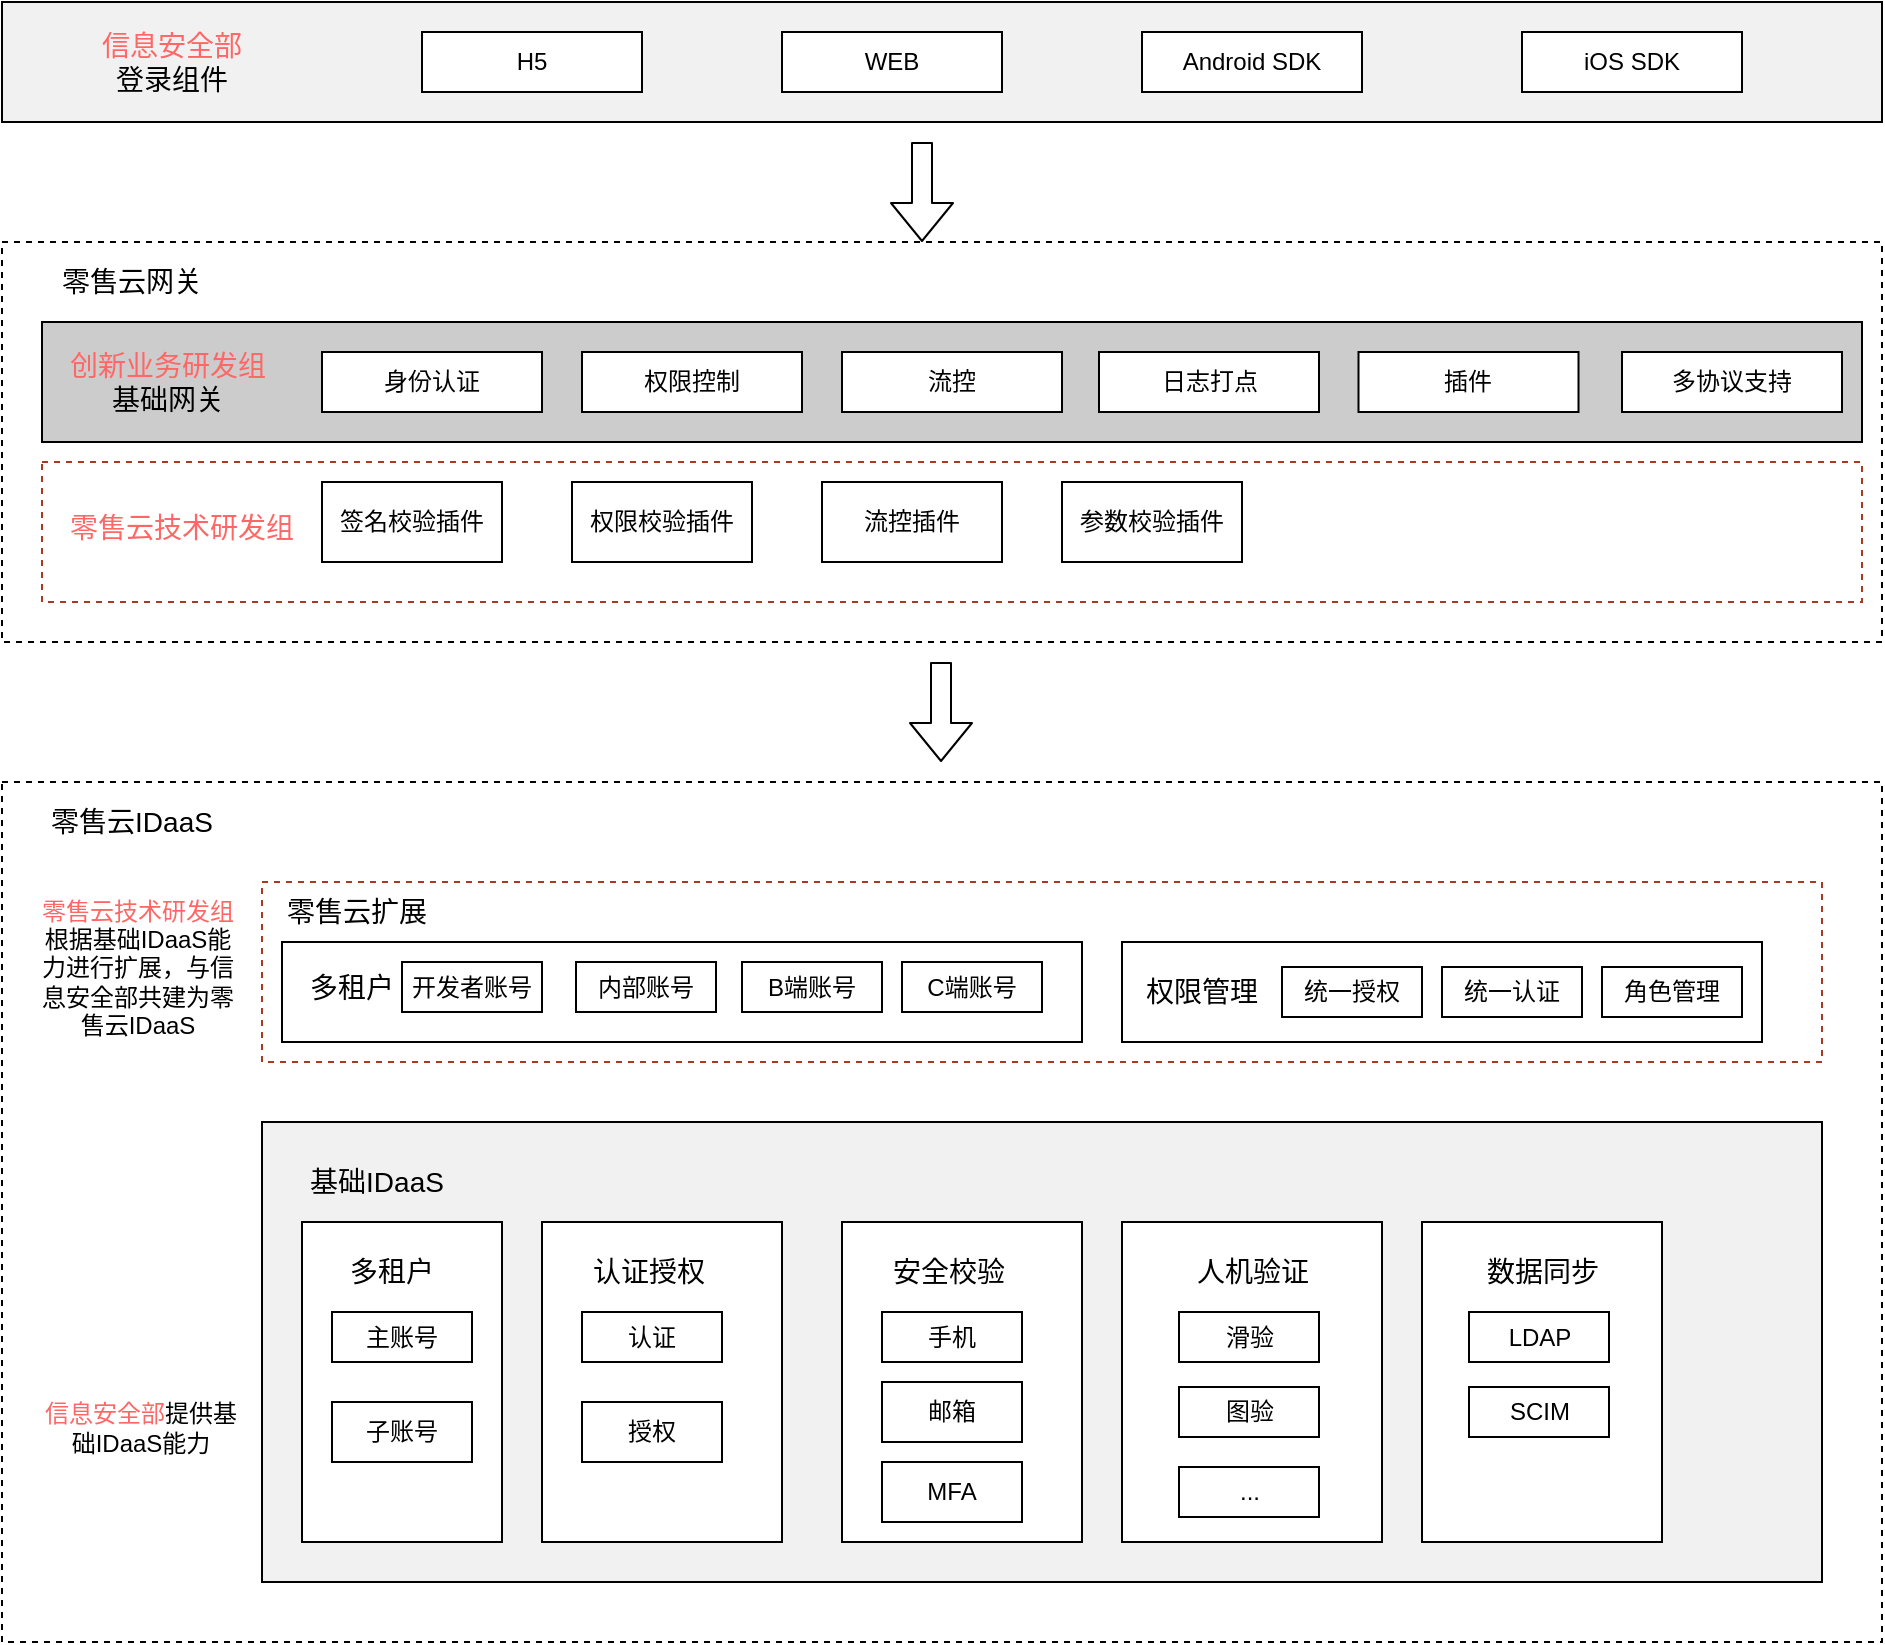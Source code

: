 <mxfile version="14.0.0" type="github">
  <diagram id="yDwkKxPdFmuVsry55Ucg" name="第 1 页">
    <mxGraphModel dx="2161" dy="714" grid="1" gridSize="10" guides="1" tooltips="1" connect="1" arrows="1" fold="1" page="1" pageScale="1" pageWidth="827" pageHeight="1169" math="0" shadow="0">
      <root>
        <mxCell id="0" />
        <mxCell id="1" parent="0" />
        <mxCell id="HAz-nXSXMQ4NGfx6ONky-98" value="" style="rounded=0;whiteSpace=wrap;html=1;fillColor=#FFFFFF;dashed=1;" vertex="1" parent="1">
          <mxGeometry x="-100" y="350" width="940" height="200" as="geometry" />
        </mxCell>
        <mxCell id="HAz-nXSXMQ4NGfx6ONky-61" value="" style="rounded=0;whiteSpace=wrap;html=1;fillColor=#FFFFFF;dashed=1;" vertex="1" parent="1">
          <mxGeometry x="-100" y="620" width="940" height="430" as="geometry" />
        </mxCell>
        <mxCell id="HAz-nXSXMQ4NGfx6ONky-42" value="" style="rounded=0;whiteSpace=wrap;html=1;dashed=1;fillColor=#FFFFFF;strokeColor=#AB3820;" vertex="1" parent="1">
          <mxGeometry x="30" y="670" width="780" height="90" as="geometry" />
        </mxCell>
        <mxCell id="HAz-nXSXMQ4NGfx6ONky-40" value="" style="rounded=0;whiteSpace=wrap;html=1;fillColor=#F2F1F2;" vertex="1" parent="1">
          <mxGeometry x="30" y="790" width="780" height="230" as="geometry" />
        </mxCell>
        <mxCell id="HAz-nXSXMQ4NGfx6ONky-17" value="" style="rounded=0;whiteSpace=wrap;html=1;" vertex="1" parent="1">
          <mxGeometry x="170" y="840" width="120" height="160" as="geometry" />
        </mxCell>
        <mxCell id="HAz-nXSXMQ4NGfx6ONky-13" value="" style="rounded=0;whiteSpace=wrap;html=1;" vertex="1" parent="1">
          <mxGeometry x="50" y="840" width="100" height="160" as="geometry" />
        </mxCell>
        <mxCell id="HAz-nXSXMQ4NGfx6ONky-8" value="主账号" style="rounded=0;whiteSpace=wrap;html=1;" vertex="1" parent="1">
          <mxGeometry x="65" y="885" width="70" height="25" as="geometry" />
        </mxCell>
        <mxCell id="HAz-nXSXMQ4NGfx6ONky-10" value="子账号" style="rounded=0;whiteSpace=wrap;html=1;" vertex="1" parent="1">
          <mxGeometry x="65" y="930" width="70" height="30" as="geometry" />
        </mxCell>
        <mxCell id="HAz-nXSXMQ4NGfx6ONky-12" value="&lt;font style=&quot;font-size: 14px&quot;&gt;多租户&lt;/font&gt;" style="text;html=1;strokeColor=none;fillColor=none;align=center;verticalAlign=middle;whiteSpace=wrap;rounded=0;" vertex="1" parent="1">
          <mxGeometry x="70" y="855" width="50" height="20" as="geometry" />
        </mxCell>
        <mxCell id="HAz-nXSXMQ4NGfx6ONky-18" value="&lt;font style=&quot;font-size: 14px&quot;&gt;认证授权&lt;/font&gt;" style="text;html=1;strokeColor=none;fillColor=none;align=center;verticalAlign=middle;whiteSpace=wrap;rounded=0;" vertex="1" parent="1">
          <mxGeometry x="190" y="855" width="67" height="20" as="geometry" />
        </mxCell>
        <mxCell id="HAz-nXSXMQ4NGfx6ONky-22" value="认证" style="rounded=0;whiteSpace=wrap;html=1;" vertex="1" parent="1">
          <mxGeometry x="190" y="885" width="70" height="25" as="geometry" />
        </mxCell>
        <mxCell id="HAz-nXSXMQ4NGfx6ONky-23" value="授权" style="rounded=0;whiteSpace=wrap;html=1;" vertex="1" parent="1">
          <mxGeometry x="190" y="930" width="70" height="30" as="geometry" />
        </mxCell>
        <mxCell id="HAz-nXSXMQ4NGfx6ONky-24" value="" style="rounded=0;whiteSpace=wrap;html=1;" vertex="1" parent="1">
          <mxGeometry x="320" y="840" width="120" height="160" as="geometry" />
        </mxCell>
        <mxCell id="HAz-nXSXMQ4NGfx6ONky-25" value="&lt;font style=&quot;font-size: 14px&quot;&gt;安全校验&lt;/font&gt;" style="text;html=1;strokeColor=none;fillColor=none;align=center;verticalAlign=middle;whiteSpace=wrap;rounded=0;" vertex="1" parent="1">
          <mxGeometry x="340" y="855" width="67" height="20" as="geometry" />
        </mxCell>
        <mxCell id="HAz-nXSXMQ4NGfx6ONky-26" value="手机" style="rounded=0;whiteSpace=wrap;html=1;" vertex="1" parent="1">
          <mxGeometry x="340" y="885" width="70" height="25" as="geometry" />
        </mxCell>
        <mxCell id="HAz-nXSXMQ4NGfx6ONky-27" value="邮箱" style="rounded=0;whiteSpace=wrap;html=1;" vertex="1" parent="1">
          <mxGeometry x="340" y="920" width="70" height="30" as="geometry" />
        </mxCell>
        <mxCell id="HAz-nXSXMQ4NGfx6ONky-28" value="MFA" style="rounded=0;whiteSpace=wrap;html=1;" vertex="1" parent="1">
          <mxGeometry x="340" y="960" width="70" height="30" as="geometry" />
        </mxCell>
        <mxCell id="HAz-nXSXMQ4NGfx6ONky-29" value="" style="rounded=0;whiteSpace=wrap;html=1;" vertex="1" parent="1">
          <mxGeometry x="460" y="840" width="130" height="160" as="geometry" />
        </mxCell>
        <mxCell id="HAz-nXSXMQ4NGfx6ONky-30" value="&lt;font style=&quot;font-size: 14px&quot;&gt;人机验证&lt;/font&gt;" style="text;html=1;strokeColor=none;fillColor=none;align=center;verticalAlign=middle;whiteSpace=wrap;rounded=0;" vertex="1" parent="1">
          <mxGeometry x="491.5" y="855" width="67" height="20" as="geometry" />
        </mxCell>
        <mxCell id="HAz-nXSXMQ4NGfx6ONky-31" value="滑验" style="rounded=0;whiteSpace=wrap;html=1;" vertex="1" parent="1">
          <mxGeometry x="488.5" y="885" width="70" height="25" as="geometry" />
        </mxCell>
        <mxCell id="HAz-nXSXMQ4NGfx6ONky-32" value="图验" style="rounded=0;whiteSpace=wrap;html=1;" vertex="1" parent="1">
          <mxGeometry x="488.5" y="922.5" width="70" height="25" as="geometry" />
        </mxCell>
        <mxCell id="HAz-nXSXMQ4NGfx6ONky-34" value="" style="rounded=0;whiteSpace=wrap;html=1;" vertex="1" parent="1">
          <mxGeometry x="610" y="840" width="120" height="160" as="geometry" />
        </mxCell>
        <mxCell id="HAz-nXSXMQ4NGfx6ONky-35" value="&lt;span style=&quot;font-size: 14px&quot;&gt;数据同步&lt;/span&gt;" style="text;html=1;strokeColor=none;fillColor=none;align=center;verticalAlign=middle;whiteSpace=wrap;rounded=0;" vertex="1" parent="1">
          <mxGeometry x="636.5" y="855" width="67" height="20" as="geometry" />
        </mxCell>
        <mxCell id="HAz-nXSXMQ4NGfx6ONky-36" value="..." style="rounded=0;whiteSpace=wrap;html=1;" vertex="1" parent="1">
          <mxGeometry x="488.5" y="962.5" width="70" height="25" as="geometry" />
        </mxCell>
        <mxCell id="HAz-nXSXMQ4NGfx6ONky-37" value="LDAP" style="rounded=0;whiteSpace=wrap;html=1;" vertex="1" parent="1">
          <mxGeometry x="633.5" y="885" width="70" height="25" as="geometry" />
        </mxCell>
        <mxCell id="HAz-nXSXMQ4NGfx6ONky-38" value="SCIM" style="rounded=0;whiteSpace=wrap;html=1;" vertex="1" parent="1">
          <mxGeometry x="633.5" y="922.5" width="70" height="25" as="geometry" />
        </mxCell>
        <mxCell id="HAz-nXSXMQ4NGfx6ONky-41" value="&lt;font style=&quot;font-size: 14px&quot;&gt;基础IDaaS&lt;/font&gt;" style="text;html=1;strokeColor=none;fillColor=none;align=center;verticalAlign=middle;whiteSpace=wrap;rounded=0;dashed=1;" vertex="1" parent="1">
          <mxGeometry x="50" y="810" width="75" height="20" as="geometry" />
        </mxCell>
        <mxCell id="HAz-nXSXMQ4NGfx6ONky-44" value="" style="rounded=0;whiteSpace=wrap;html=1;" vertex="1" parent="1">
          <mxGeometry x="40" y="700" width="400" height="50" as="geometry" />
        </mxCell>
        <mxCell id="HAz-nXSXMQ4NGfx6ONky-45" value="&lt;font style=&quot;font-size: 14px&quot;&gt;多租户&lt;/font&gt;" style="text;html=1;strokeColor=none;fillColor=none;align=center;verticalAlign=middle;whiteSpace=wrap;rounded=0;" vertex="1" parent="1">
          <mxGeometry x="50" y="712.5" width="50" height="20" as="geometry" />
        </mxCell>
        <mxCell id="HAz-nXSXMQ4NGfx6ONky-46" value="开发者账号" style="rounded=0;whiteSpace=wrap;html=1;" vertex="1" parent="1">
          <mxGeometry x="100" y="710" width="70" height="25" as="geometry" />
        </mxCell>
        <mxCell id="HAz-nXSXMQ4NGfx6ONky-47" value="B端账号" style="rounded=0;whiteSpace=wrap;html=1;" vertex="1" parent="1">
          <mxGeometry x="270" y="710" width="70" height="25" as="geometry" />
        </mxCell>
        <mxCell id="HAz-nXSXMQ4NGfx6ONky-48" value="C端账号" style="rounded=0;whiteSpace=wrap;html=1;" vertex="1" parent="1">
          <mxGeometry x="350" y="710" width="70" height="25" as="geometry" />
        </mxCell>
        <mxCell id="HAz-nXSXMQ4NGfx6ONky-49" value="内部账号" style="rounded=0;whiteSpace=wrap;html=1;" vertex="1" parent="1">
          <mxGeometry x="187" y="710" width="70" height="25" as="geometry" />
        </mxCell>
        <mxCell id="HAz-nXSXMQ4NGfx6ONky-50" value="" style="rounded=0;whiteSpace=wrap;html=1;" vertex="1" parent="1">
          <mxGeometry x="460" y="700" width="320" height="50" as="geometry" />
        </mxCell>
        <mxCell id="HAz-nXSXMQ4NGfx6ONky-51" value="&lt;font style=&quot;font-size: 14px&quot;&gt;权限管理&lt;/font&gt;" style="text;html=1;strokeColor=none;fillColor=none;align=center;verticalAlign=middle;whiteSpace=wrap;rounded=0;" vertex="1" parent="1">
          <mxGeometry x="470" y="715" width="60" height="20" as="geometry" />
        </mxCell>
        <mxCell id="HAz-nXSXMQ4NGfx6ONky-52" value="统一授权" style="rounded=0;whiteSpace=wrap;html=1;" vertex="1" parent="1">
          <mxGeometry x="540" y="712.5" width="70" height="25" as="geometry" />
        </mxCell>
        <mxCell id="HAz-nXSXMQ4NGfx6ONky-55" value="统一认证" style="rounded=0;whiteSpace=wrap;html=1;" vertex="1" parent="1">
          <mxGeometry x="620" y="712.5" width="70" height="25" as="geometry" />
        </mxCell>
        <mxCell id="HAz-nXSXMQ4NGfx6ONky-59" value="角色管理" style="rounded=0;whiteSpace=wrap;html=1;" vertex="1" parent="1">
          <mxGeometry x="700" y="712.5" width="70" height="25" as="geometry" />
        </mxCell>
        <mxCell id="HAz-nXSXMQ4NGfx6ONky-60" value="" style="rounded=0;whiteSpace=wrap;html=1;fillColor=#F2F1F2;" vertex="1" parent="1">
          <mxGeometry x="-100" y="230" width="940" height="60" as="geometry" />
        </mxCell>
        <mxCell id="HAz-nXSXMQ4NGfx6ONky-62" value="&lt;font style=&quot;font-size: 14px&quot;&gt;零售云IDaaS&lt;/font&gt;" style="text;html=1;strokeColor=none;fillColor=none;align=center;verticalAlign=middle;whiteSpace=wrap;rounded=0;dashed=1;" vertex="1" parent="1">
          <mxGeometry x="-90" y="630" width="110" height="20" as="geometry" />
        </mxCell>
        <mxCell id="HAz-nXSXMQ4NGfx6ONky-63" value="&lt;font color=&quot;#ff6666&quot;&gt;零售云技术研发组&lt;/font&gt;根据基础IDaaS能力进行扩展，与信息安全部共建为零售云IDaaS" style="text;html=1;strokeColor=none;fillColor=none;align=center;verticalAlign=middle;whiteSpace=wrap;rounded=0;dashed=1;" vertex="1" parent="1">
          <mxGeometry x="-82.5" y="687.5" width="100" height="50" as="geometry" />
        </mxCell>
        <mxCell id="HAz-nXSXMQ4NGfx6ONky-65" value="&lt;font color=&quot;#ff6666&quot;&gt;信息安全部&lt;/font&gt;提供基础IDaaS能力" style="text;html=1;strokeColor=none;fillColor=none;align=center;verticalAlign=middle;whiteSpace=wrap;rounded=0;dashed=1;" vertex="1" parent="1">
          <mxGeometry x="-82.5" y="927.5" width="102.5" height="30" as="geometry" />
        </mxCell>
        <mxCell id="HAz-nXSXMQ4NGfx6ONky-75" value="" style="rounded=0;whiteSpace=wrap;html=1;fillColor=#CCCCCC;" vertex="1" parent="1">
          <mxGeometry x="-80" y="390" width="910" height="60" as="geometry" />
        </mxCell>
        <mxCell id="HAz-nXSXMQ4NGfx6ONky-76" value="H5" style="rounded=0;whiteSpace=wrap;html=1;fillColor=#FFFFFF;" vertex="1" parent="1">
          <mxGeometry x="110" y="245" width="110" height="30" as="geometry" />
        </mxCell>
        <mxCell id="HAz-nXSXMQ4NGfx6ONky-77" value="WEB" style="rounded=0;whiteSpace=wrap;html=1;fillColor=#FFFFFF;" vertex="1" parent="1">
          <mxGeometry x="290" y="245" width="110" height="30" as="geometry" />
        </mxCell>
        <mxCell id="HAz-nXSXMQ4NGfx6ONky-78" value="Android SDK" style="rounded=0;whiteSpace=wrap;html=1;fillColor=#FFFFFF;" vertex="1" parent="1">
          <mxGeometry x="470" y="245" width="110" height="30" as="geometry" />
        </mxCell>
        <mxCell id="HAz-nXSXMQ4NGfx6ONky-79" value="iOS SDK" style="rounded=0;whiteSpace=wrap;html=1;fillColor=#FFFFFF;" vertex="1" parent="1">
          <mxGeometry x="660" y="245" width="110" height="30" as="geometry" />
        </mxCell>
        <mxCell id="HAz-nXSXMQ4NGfx6ONky-82" value="&lt;font style=&quot;font-size: 14px&quot;&gt;&lt;font color=&quot;#ff6666&quot;&gt;信息安全部&lt;/font&gt;&lt;br&gt;登录组件&lt;/font&gt;" style="text;html=1;strokeColor=none;fillColor=none;align=center;verticalAlign=middle;whiteSpace=wrap;rounded=0;dashed=1;" vertex="1" parent="1">
          <mxGeometry x="-70" y="250" width="110" height="20" as="geometry" />
        </mxCell>
        <mxCell id="HAz-nXSXMQ4NGfx6ONky-83" value="&lt;font style=&quot;font-size: 14px&quot;&gt;零售云扩展&lt;/font&gt;" style="text;html=1;strokeColor=none;fillColor=none;align=center;verticalAlign=middle;whiteSpace=wrap;rounded=0;dashed=1;" vertex="1" parent="1">
          <mxGeometry x="40" y="675" width="75" height="20" as="geometry" />
        </mxCell>
        <mxCell id="HAz-nXSXMQ4NGfx6ONky-84" value="&lt;font&gt;&lt;span style=&quot;font-size: 14px&quot;&gt;&lt;font color=&quot;#ff6666&quot;&gt;创新业务研发组&lt;/font&gt;&lt;/span&gt;&lt;br&gt;&lt;span style=&quot;font-size: 14px&quot;&gt;基础网关&lt;/span&gt;&lt;/font&gt;" style="text;html=1;strokeColor=none;fillColor=none;align=center;verticalAlign=middle;whiteSpace=wrap;rounded=0;dashed=1;" vertex="1" parent="1">
          <mxGeometry x="-71.75" y="410" width="110" height="20" as="geometry" />
        </mxCell>
        <mxCell id="HAz-nXSXMQ4NGfx6ONky-85" value="身份认证" style="rounded=0;whiteSpace=wrap;html=1;fillColor=#FFFFFF;" vertex="1" parent="1">
          <mxGeometry x="60" y="405" width="110" height="30" as="geometry" />
        </mxCell>
        <mxCell id="HAz-nXSXMQ4NGfx6ONky-86" value="权限控制" style="rounded=0;whiteSpace=wrap;html=1;fillColor=#FFFFFF;" vertex="1" parent="1">
          <mxGeometry x="190" y="405" width="110" height="30" as="geometry" />
        </mxCell>
        <mxCell id="HAz-nXSXMQ4NGfx6ONky-87" value="流控" style="rounded=0;whiteSpace=wrap;html=1;fillColor=#FFFFFF;" vertex="1" parent="1">
          <mxGeometry x="320" y="405" width="110" height="30" as="geometry" />
        </mxCell>
        <mxCell id="HAz-nXSXMQ4NGfx6ONky-88" value="日志打点" style="rounded=0;whiteSpace=wrap;html=1;fillColor=#FFFFFF;" vertex="1" parent="1">
          <mxGeometry x="448.5" y="405" width="110" height="30" as="geometry" />
        </mxCell>
        <mxCell id="HAz-nXSXMQ4NGfx6ONky-91" value="插件" style="rounded=0;whiteSpace=wrap;html=1;fillColor=#FFFFFF;" vertex="1" parent="1">
          <mxGeometry x="578.25" y="405" width="110" height="30" as="geometry" />
        </mxCell>
        <mxCell id="HAz-nXSXMQ4NGfx6ONky-94" value="" style="shape=flexArrow;endArrow=classic;html=1;" edge="1" parent="1">
          <mxGeometry width="50" height="50" relative="1" as="geometry">
            <mxPoint x="360" y="300" as="sourcePoint" />
            <mxPoint x="360" y="350" as="targetPoint" />
          </mxGeometry>
        </mxCell>
        <mxCell id="HAz-nXSXMQ4NGfx6ONky-95" value="" style="shape=flexArrow;endArrow=classic;html=1;" edge="1" parent="1">
          <mxGeometry width="50" height="50" relative="1" as="geometry">
            <mxPoint x="369.5" y="560" as="sourcePoint" />
            <mxPoint x="369.5" y="610" as="targetPoint" />
          </mxGeometry>
        </mxCell>
        <mxCell id="HAz-nXSXMQ4NGfx6ONky-96" value="多协议支持" style="rounded=0;whiteSpace=wrap;html=1;fillColor=#FFFFFF;" vertex="1" parent="1">
          <mxGeometry x="710" y="405" width="110" height="30" as="geometry" />
        </mxCell>
        <mxCell id="HAz-nXSXMQ4NGfx6ONky-100" value="" style="rounded=0;whiteSpace=wrap;html=1;dashed=1;fillColor=#FFFFFF;strokeColor=#AB3820;" vertex="1" parent="1">
          <mxGeometry x="-80" y="460" width="910" height="70" as="geometry" />
        </mxCell>
        <mxCell id="HAz-nXSXMQ4NGfx6ONky-101" value="签名校验插件" style="rounded=0;whiteSpace=wrap;html=1;" vertex="1" parent="1">
          <mxGeometry x="60" y="470" width="90" height="40" as="geometry" />
        </mxCell>
        <mxCell id="HAz-nXSXMQ4NGfx6ONky-102" value="流控插件" style="rounded=0;whiteSpace=wrap;html=1;" vertex="1" parent="1">
          <mxGeometry x="310" y="470" width="90" height="40" as="geometry" />
        </mxCell>
        <mxCell id="HAz-nXSXMQ4NGfx6ONky-103" value="参数校验插件" style="rounded=0;whiteSpace=wrap;html=1;" vertex="1" parent="1">
          <mxGeometry x="430" y="470" width="90" height="40" as="geometry" />
        </mxCell>
        <mxCell id="HAz-nXSXMQ4NGfx6ONky-104" value="权限校验插件" style="rounded=0;whiteSpace=wrap;html=1;" vertex="1" parent="1">
          <mxGeometry x="185" y="470" width="90" height="40" as="geometry" />
        </mxCell>
        <mxCell id="HAz-nXSXMQ4NGfx6ONky-105" value="&lt;font&gt;&lt;span style=&quot;font-size: 14px&quot;&gt;&lt;font color=&quot;#ff6666&quot;&gt;零售云技术研发组&lt;/font&gt;&lt;/span&gt;&lt;br&gt;&lt;br&gt;&lt;/font&gt;" style="text;html=1;strokeColor=none;fillColor=none;align=center;verticalAlign=middle;whiteSpace=wrap;rounded=0;dashed=1;" vertex="1" parent="1">
          <mxGeometry x="-70" y="490" width="120" height="20" as="geometry" />
        </mxCell>
        <mxCell id="HAz-nXSXMQ4NGfx6ONky-106" value="&lt;font style=&quot;font-size: 14px&quot;&gt;零售云网关&lt;/font&gt;" style="text;html=1;strokeColor=none;fillColor=none;align=center;verticalAlign=middle;whiteSpace=wrap;rounded=0;dashed=1;" vertex="1" parent="1">
          <mxGeometry x="-90" y="360" width="110" height="20" as="geometry" />
        </mxCell>
      </root>
    </mxGraphModel>
  </diagram>
</mxfile>
